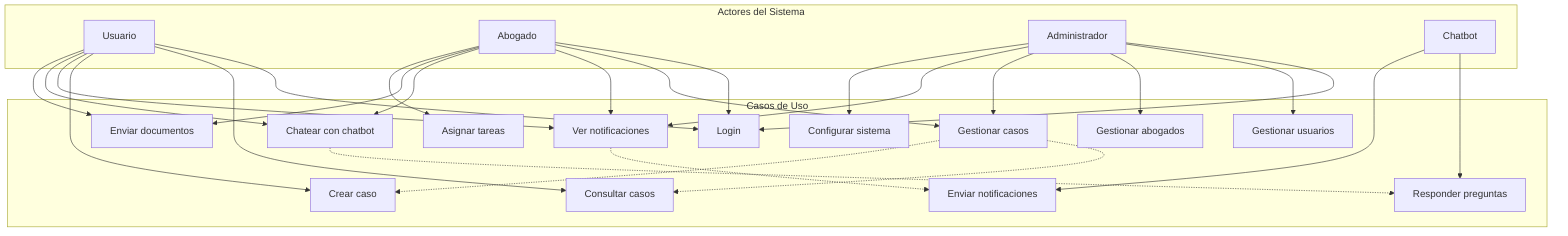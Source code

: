 graph TB
    subgraph "Actores del Sistema"
        User[Usuario]
        Lawyer[Abogado]
        Admin[Administrador]
        Chatbot[Chatbot]
    end

    subgraph "Casos de Uso"
        Login[Login]
        ConsultarCasos[Consultar casos]
        CrearCaso[Crear caso]
        VerNotificaciones[Ver notificaciones]
        ChatearChatbot[Chatear con chatbot]
        EnviarDocumentos[Enviar documentos]
        GestionarCasos[Gestionar casos]
        AsignarTareas[Asignar tareas]
        GestionarUsuarios[Gestionar usuarios]
        GestionarAbogados[Gestionar abogados]
        ConfigurarSistema[Configurar sistema]
        ResponderPreguntas[Responder preguntas]
        EnviarNotificaciones[Enviar notificaciones]
    end

    %% Conexiones Usuario
    User --> Login
    User --> ConsultarCasos
    User --> CrearCaso
    User --> VerNotificaciones
    User --> ChatearChatbot
    User --> EnviarDocumentos

    %% Conexiones Abogado
    Lawyer --> Login
    Lawyer --> GestionarCasos
    Lawyer --> VerNotificaciones
    Lawyer --> ChatearChatbot
    Lawyer --> EnviarDocumentos
    Lawyer --> AsignarTareas

    %% Conexiones Administrador
    Admin --> Login
    Admin --> GestionarUsuarios
    Admin --> GestionarAbogados
    Admin --> GestionarCasos
    Admin --> VerNotificaciones
    Admin --> ConfigurarSistema

    %% Conexiones Chatbot
    Chatbot --> ResponderPreguntas
    Chatbot --> EnviarNotificaciones

    %% Relaciones de inclusión
    ChatearChatbot -.-> ResponderPreguntas
    VerNotificaciones -.-> EnviarNotificaciones
    GestionarCasos -.-> ConsultarCasos
    GestionarCasos -.-> CrearCaso